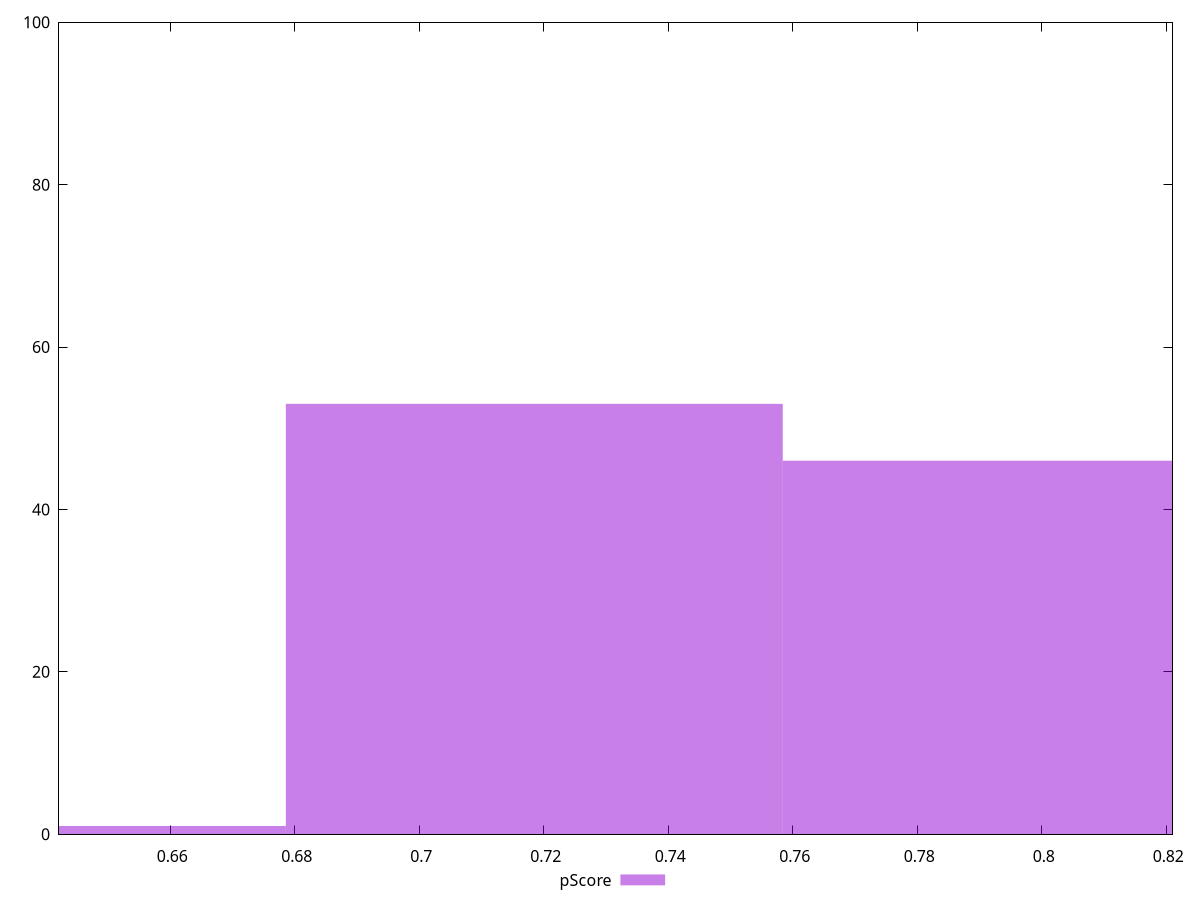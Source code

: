 reset

$pScore <<EOF
0.7184725761379508 53
0.7983028623755009 46
0.6386422899004007 1
EOF

set key outside below
set boxwidth 0.07983028623755009
set xrange [0.6421197265836294:0.8209930466201878]
set yrange [0:100]
set trange [0:100]
set style fill transparent solid 0.5 noborder
set terminal svg size 640, 490 enhanced background rgb 'white'
set output "report_00009_2021-02-08T22-37-41.559Z/largest-contentful-paint/samples/pages+cached+noadtech+nomedia+nocss/pScore/histogram.svg"

plot $pScore title "pScore" with boxes

reset
